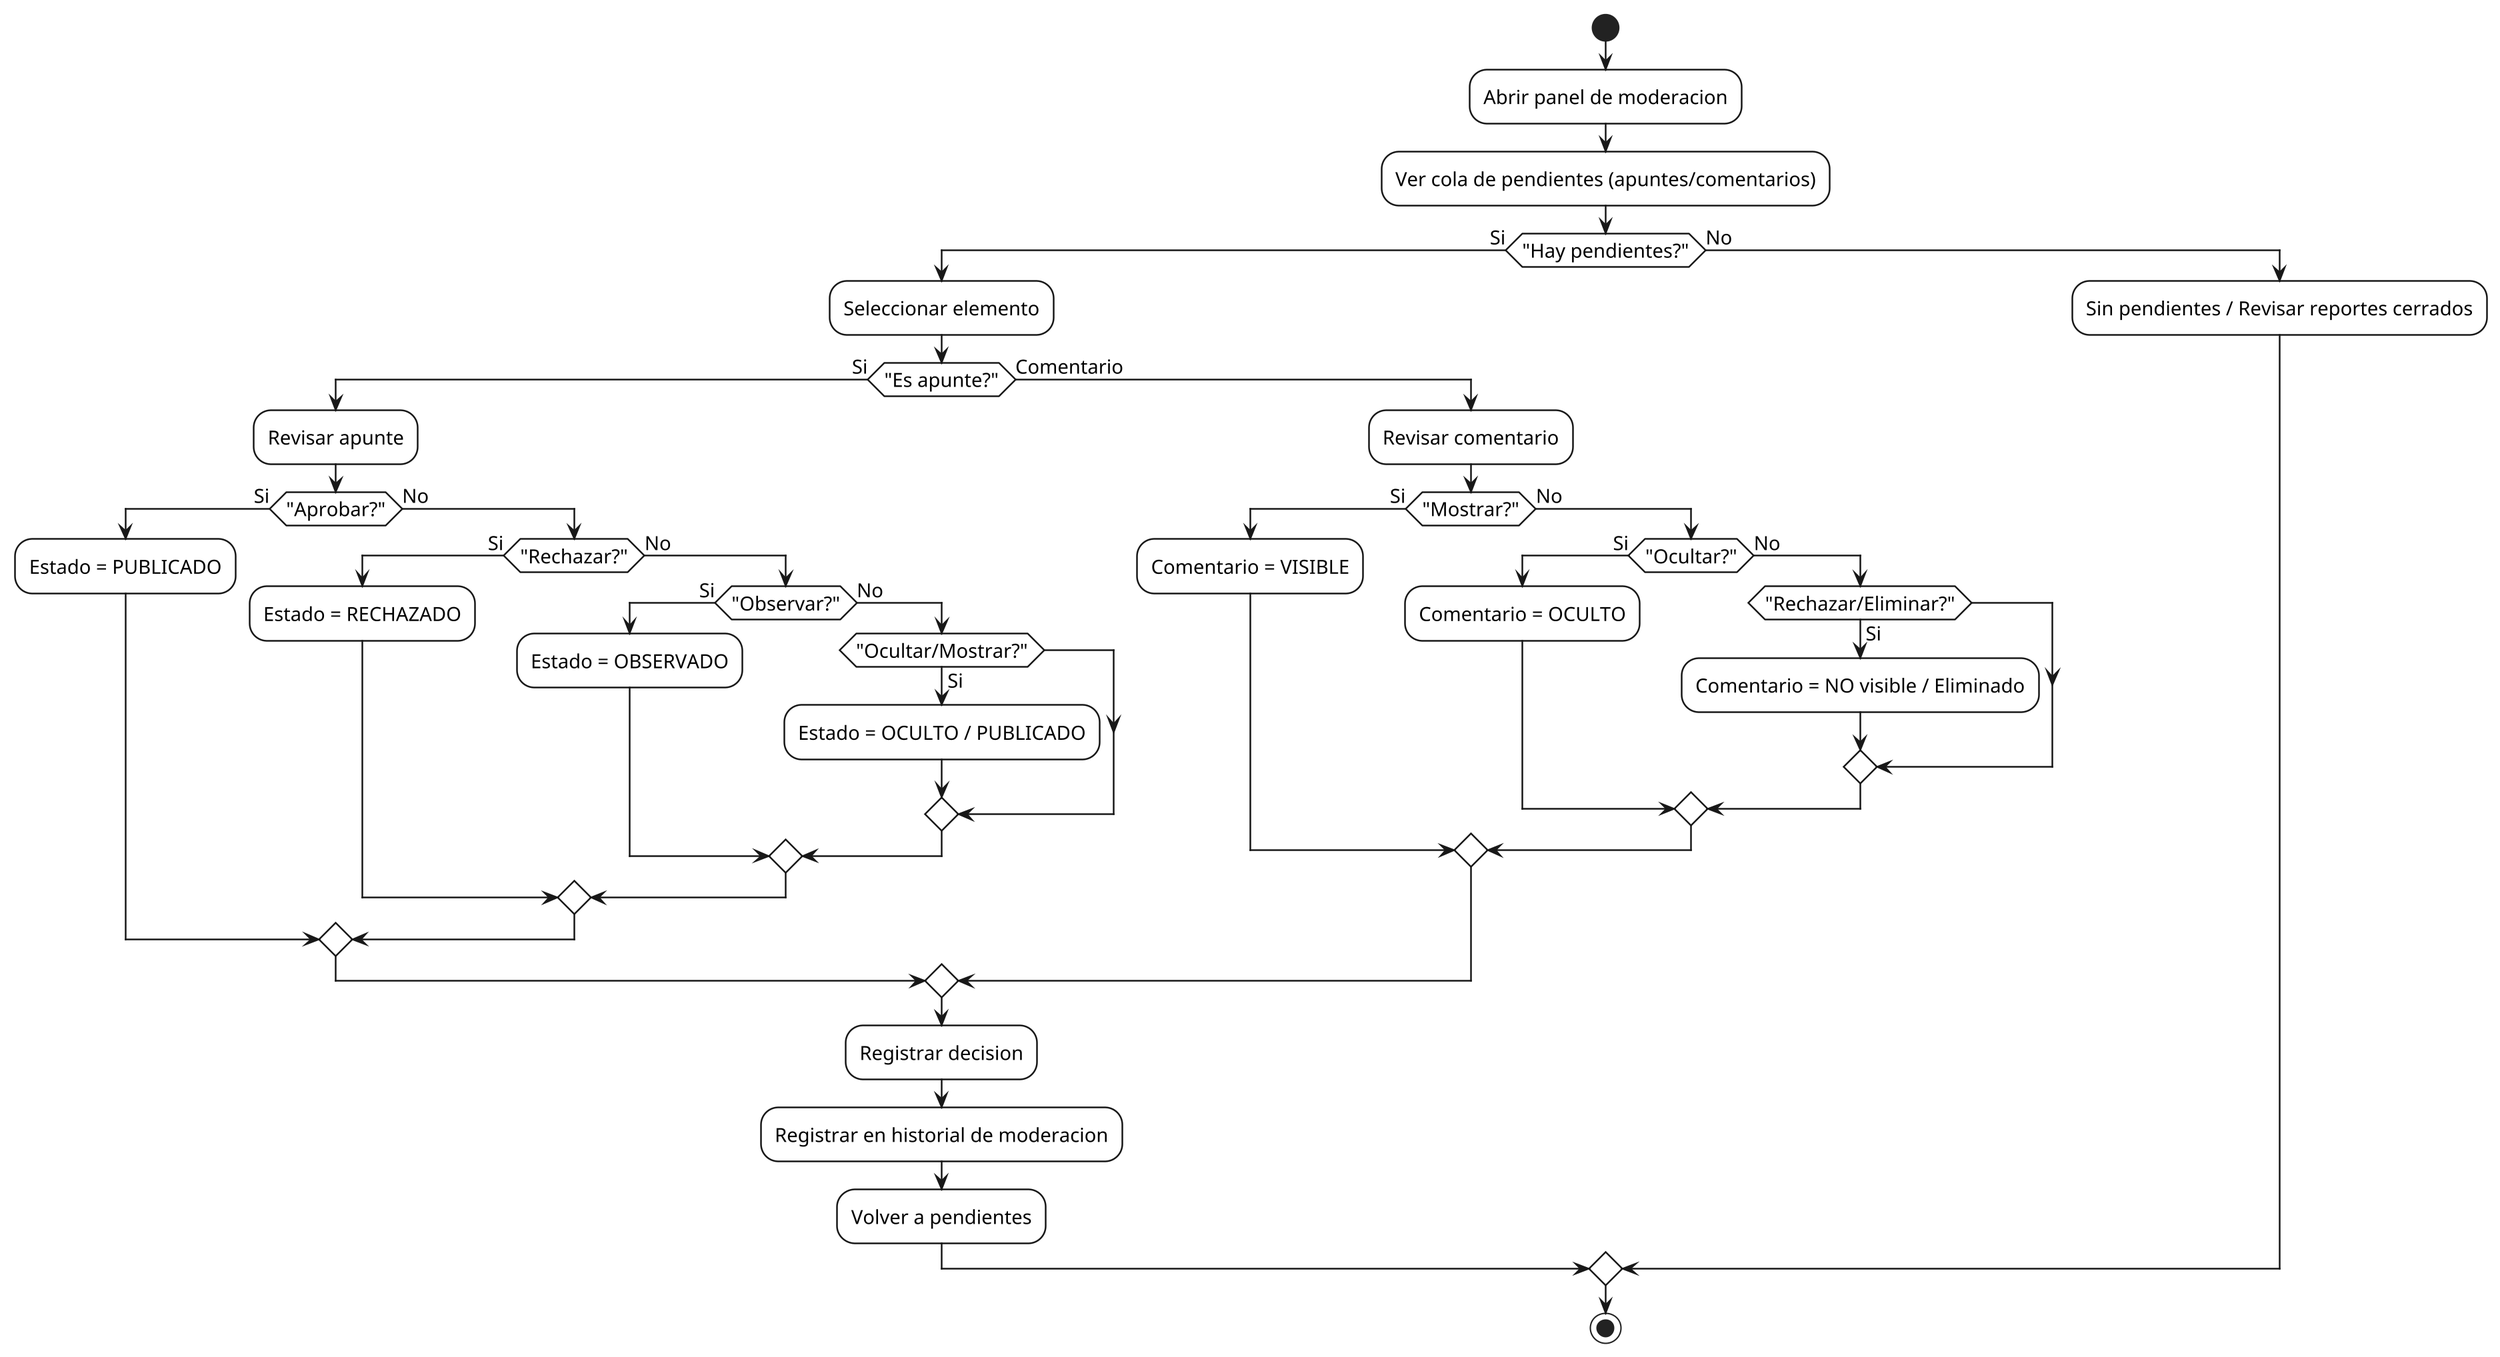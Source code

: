 @startuml
' ======== ACT ADMIN — DECISIONES EN ROMBO (FINAL) ========
skinparam dpi 200
skinparam shadowing false
skinparam DefaultFontSize 14
skinparam ActivityBackgroundColor white
skinparam ActivityBorderThickness 1.2
skinparam ArrowThickness 1.2

start
:Abrir panel de moderacion;
:Ver cola de pendientes (apuntes/comentarios);

if ("Hay pendientes?") then (Si)
  :Seleccionar elemento;

  if ("Es apunte?") then (Si)
    :Revisar apunte;

    if ("Aprobar?") then (Si)
      :Estado = PUBLICADO;
    else (No)
      if ("Rechazar?") then (Si)
        :Estado = RECHAZADO;
      else (No)
        if ("Observar?") then (Si)
          :Estado = OBSERVADO;
        else (No)
          if ("Ocultar/Mostrar?") then (Si)
            :Estado = OCULTO / PUBLICADO;
          endif
        endif
      endif
    endif

  else (Comentario)
    :Revisar comentario;

    if ("Mostrar?") then (Si)
      :Comentario = VISIBLE;
    else (No)
      if ("Ocultar?") then (Si)
        :Comentario = OCULTO;
      else (No)
        if ("Rechazar/Eliminar?") then (Si)
          :Comentario = NO visible / Eliminado;
        endif
      endif
    endif
  endif

  :Registrar decision;
  :Registrar en historial de moderacion;
  :Volver a pendientes;

else (No)
  :Sin pendientes / Revisar reportes cerrados;
endif

stop
@enduml
